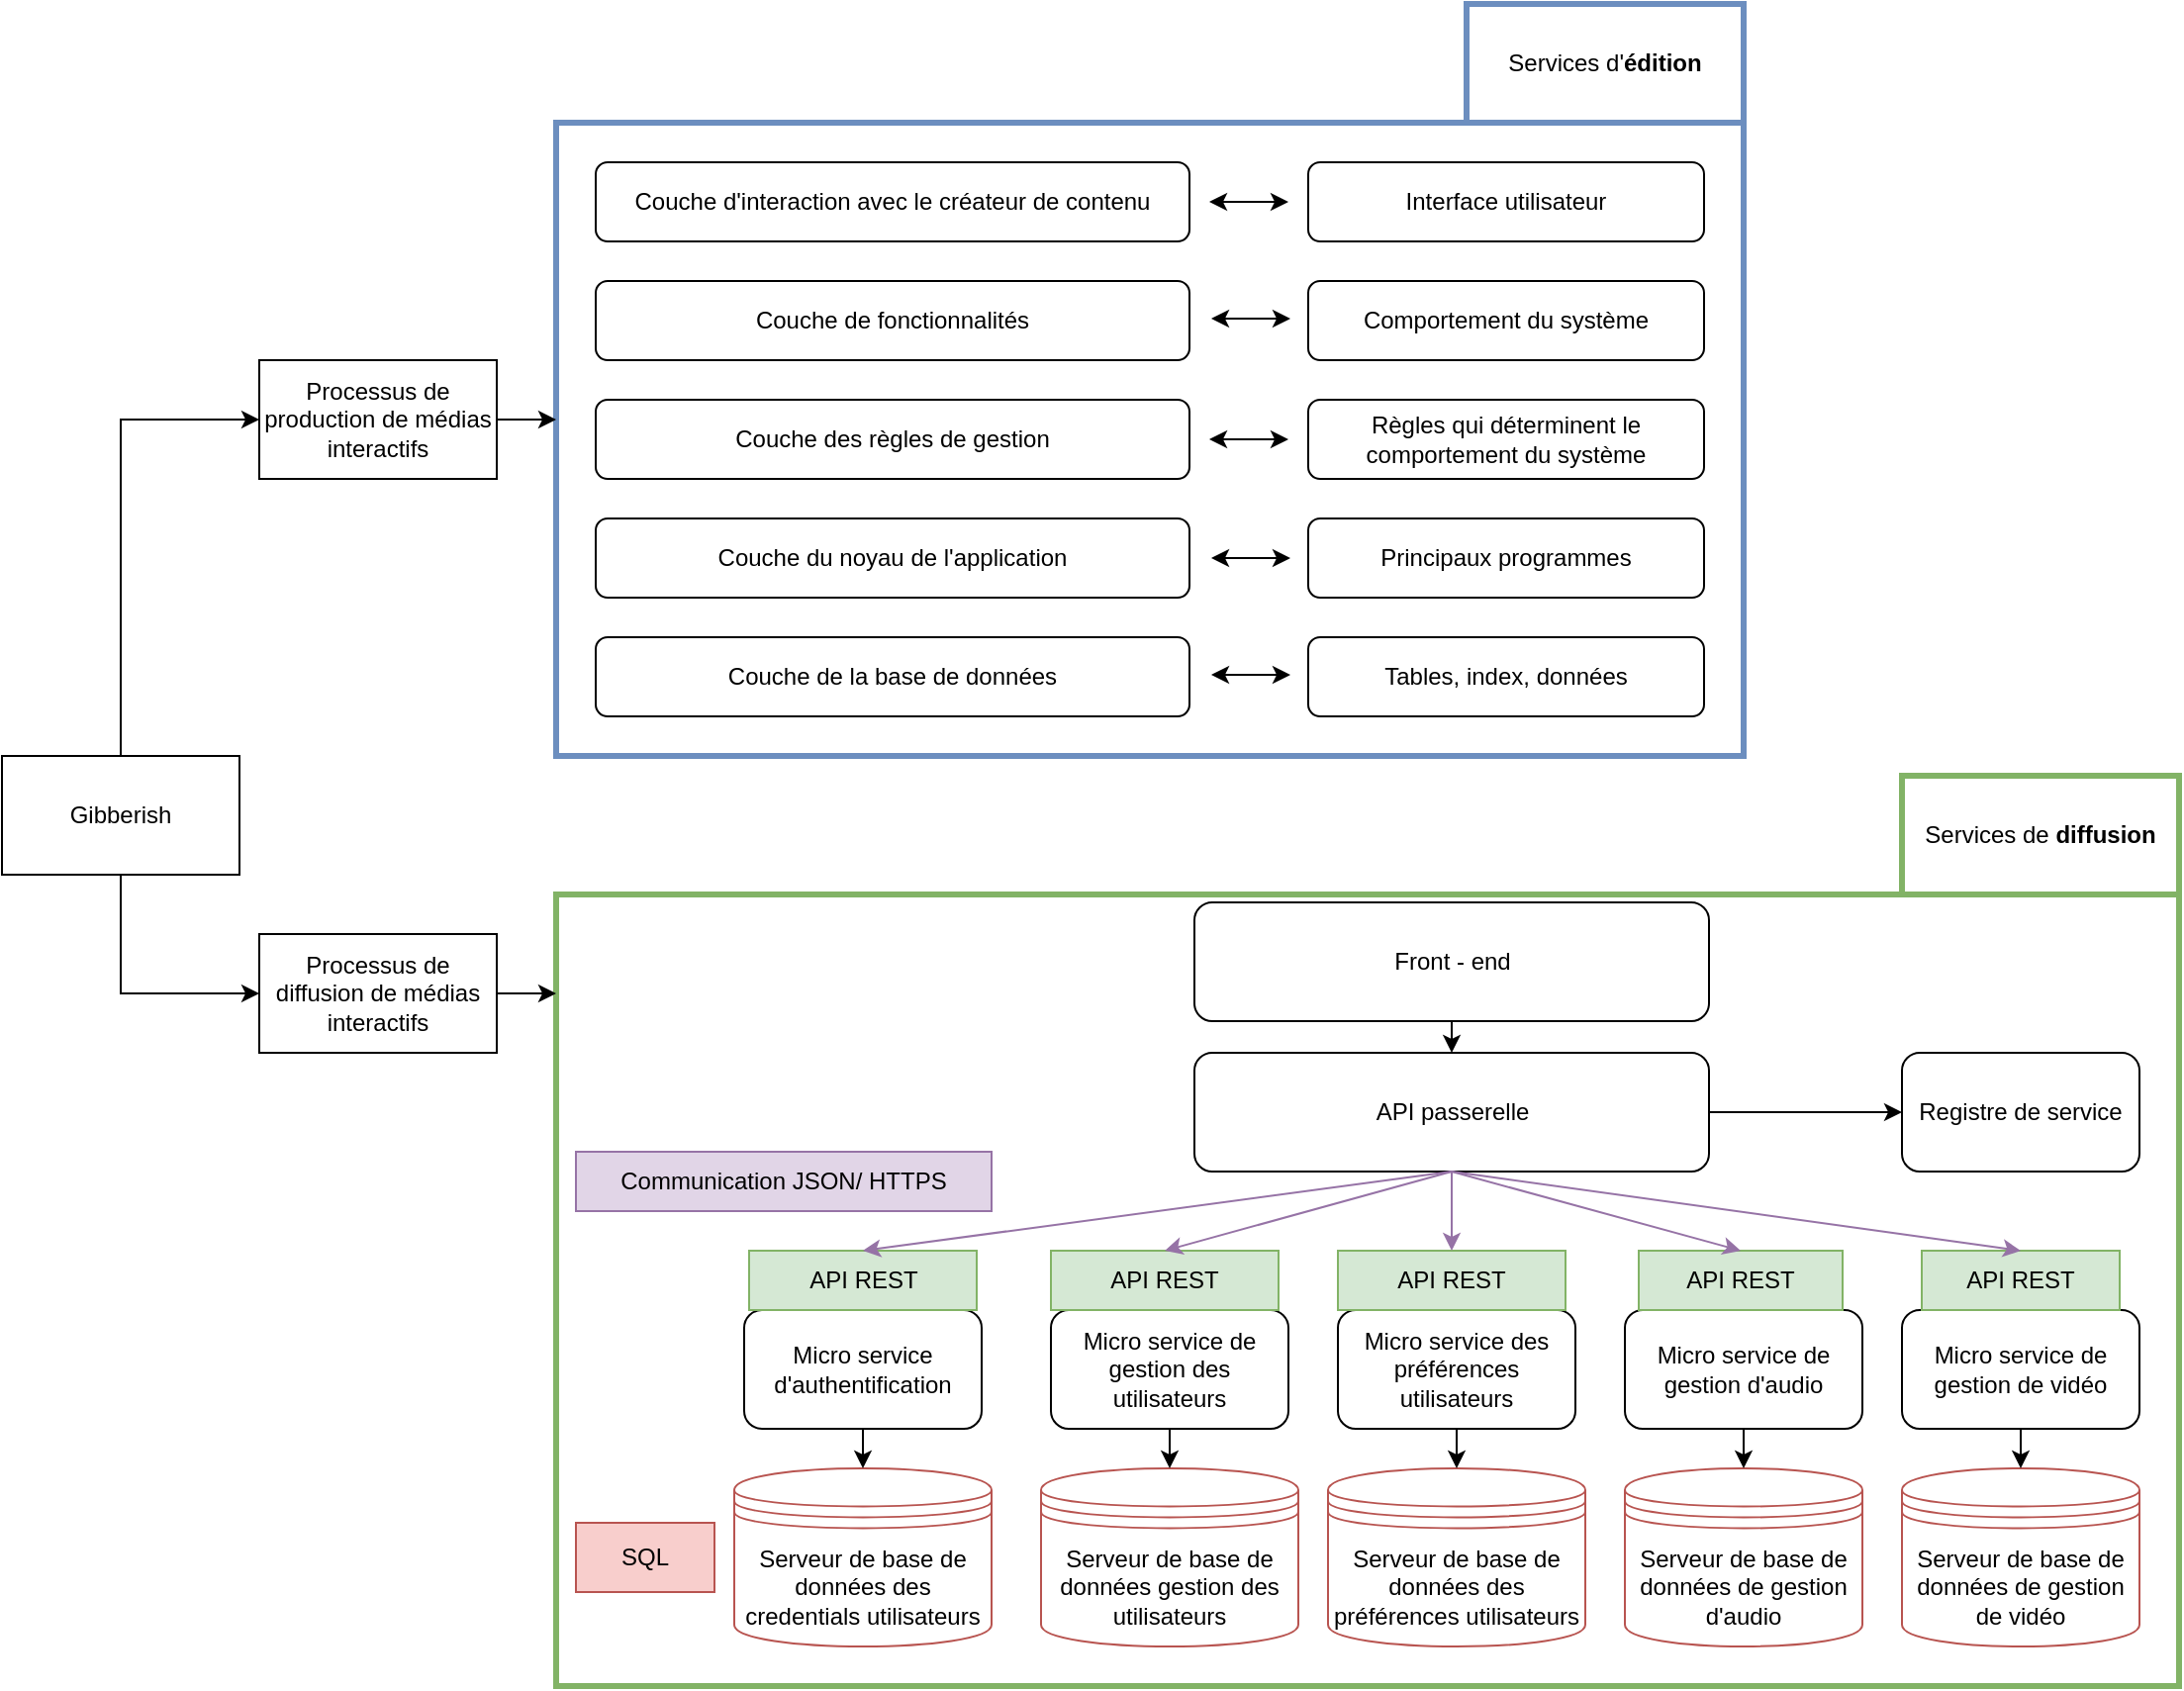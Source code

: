 <mxfile version="20.5.3" type="github">
  <diagram id="J4lTsCqaWdvs94E4tDBU" name="Page-1">
    <mxGraphModel dx="1422" dy="724" grid="1" gridSize="10" guides="1" tooltips="1" connect="1" arrows="1" fold="1" page="1" pageScale="1" pageWidth="827" pageHeight="1169" math="0" shadow="0">
      <root>
        <mxCell id="0" />
        <mxCell id="1" parent="0" />
        <mxCell id="wo86FMuEZb9ytW6Cp0ga-16" value="" style="rounded=0;whiteSpace=wrap;html=1;fillColor=none;strokeColor=#6c8ebf;strokeWidth=3;" parent="1" vertex="1">
          <mxGeometry x="280" y="210" width="600" height="320" as="geometry" />
        </mxCell>
        <mxCell id="wo86FMuEZb9ytW6Cp0ga-19" value="" style="rounded=0;whiteSpace=wrap;html=1;strokeWidth=3;fillColor=none;strokeColor=#82b366;" parent="1" vertex="1">
          <mxGeometry x="280" y="600" width="820" height="400" as="geometry" />
        </mxCell>
        <mxCell id="wo86FMuEZb9ytW6Cp0ga-1" value="Couche d&#39;interaction avec le créateur de contenu" style="rounded=1;whiteSpace=wrap;html=1;" parent="1" vertex="1">
          <mxGeometry x="300" y="230" width="300" height="40" as="geometry" />
        </mxCell>
        <mxCell id="wo86FMuEZb9ytW6Cp0ga-2" value="Couche de fonctionnalités" style="rounded=1;whiteSpace=wrap;html=1;" parent="1" vertex="1">
          <mxGeometry x="300" y="290" width="300" height="40" as="geometry" />
        </mxCell>
        <mxCell id="wo86FMuEZb9ytW6Cp0ga-3" value="Couche des règles de gestion" style="rounded=1;whiteSpace=wrap;html=1;" parent="1" vertex="1">
          <mxGeometry x="300" y="350" width="300" height="40" as="geometry" />
        </mxCell>
        <mxCell id="wo86FMuEZb9ytW6Cp0ga-4" value="Couche de la base de données" style="rounded=1;whiteSpace=wrap;html=1;" parent="1" vertex="1">
          <mxGeometry x="300" y="470" width="300" height="40" as="geometry" />
        </mxCell>
        <mxCell id="wo86FMuEZb9ytW6Cp0ga-5" value="Couche du noyau de l&#39;application" style="rounded=1;whiteSpace=wrap;html=1;" parent="1" vertex="1">
          <mxGeometry x="300" y="410" width="300" height="40" as="geometry" />
        </mxCell>
        <mxCell id="wo86FMuEZb9ytW6Cp0ga-6" value="Interface utilisateur" style="rounded=1;whiteSpace=wrap;html=1;" parent="1" vertex="1">
          <mxGeometry x="660" y="230" width="200" height="40" as="geometry" />
        </mxCell>
        <mxCell id="wo86FMuEZb9ytW6Cp0ga-7" value="Comportement du système" style="rounded=1;whiteSpace=wrap;html=1;" parent="1" vertex="1">
          <mxGeometry x="660" y="290" width="200" height="40" as="geometry" />
        </mxCell>
        <mxCell id="wo86FMuEZb9ytW6Cp0ga-8" value="Règles qui déterminent le comportement du système" style="rounded=1;whiteSpace=wrap;html=1;" parent="1" vertex="1">
          <mxGeometry x="660" y="350" width="200" height="40" as="geometry" />
        </mxCell>
        <mxCell id="wo86FMuEZb9ytW6Cp0ga-9" value="Principaux programmes" style="rounded=1;whiteSpace=wrap;html=1;" parent="1" vertex="1">
          <mxGeometry x="660" y="410" width="200" height="40" as="geometry" />
        </mxCell>
        <mxCell id="wo86FMuEZb9ytW6Cp0ga-10" value="Tables, index, données" style="rounded=1;whiteSpace=wrap;html=1;" parent="1" vertex="1">
          <mxGeometry x="660" y="470" width="200" height="40" as="geometry" />
        </mxCell>
        <mxCell id="wo86FMuEZb9ytW6Cp0ga-11" value="" style="endArrow=classic;startArrow=classic;html=1;rounded=0;" parent="1" edge="1">
          <mxGeometry width="50" height="50" relative="1" as="geometry">
            <mxPoint x="610" y="250" as="sourcePoint" />
            <mxPoint x="650" y="250" as="targetPoint" />
          </mxGeometry>
        </mxCell>
        <mxCell id="wo86FMuEZb9ytW6Cp0ga-12" value="" style="endArrow=classic;startArrow=classic;html=1;rounded=0;" parent="1" edge="1">
          <mxGeometry width="50" height="50" relative="1" as="geometry">
            <mxPoint x="611" y="309" as="sourcePoint" />
            <mxPoint x="651" y="309" as="targetPoint" />
          </mxGeometry>
        </mxCell>
        <mxCell id="wo86FMuEZb9ytW6Cp0ga-13" value="" style="endArrow=classic;startArrow=classic;html=1;rounded=0;" parent="1" edge="1">
          <mxGeometry width="50" height="50" relative="1" as="geometry">
            <mxPoint x="610" y="370" as="sourcePoint" />
            <mxPoint x="650" y="370" as="targetPoint" />
          </mxGeometry>
        </mxCell>
        <mxCell id="wo86FMuEZb9ytW6Cp0ga-14" value="" style="endArrow=classic;startArrow=classic;html=1;rounded=0;" parent="1" edge="1">
          <mxGeometry width="50" height="50" relative="1" as="geometry">
            <mxPoint x="611" y="430" as="sourcePoint" />
            <mxPoint x="651" y="430" as="targetPoint" />
          </mxGeometry>
        </mxCell>
        <mxCell id="wo86FMuEZb9ytW6Cp0ga-15" value="" style="endArrow=classic;startArrow=classic;html=1;rounded=0;" parent="1" edge="1">
          <mxGeometry width="50" height="50" relative="1" as="geometry">
            <mxPoint x="611" y="489" as="sourcePoint" />
            <mxPoint x="651" y="489" as="targetPoint" />
          </mxGeometry>
        </mxCell>
        <mxCell id="wo86FMuEZb9ytW6Cp0ga-17" value="Services d&#39;&lt;b&gt;édition&lt;/b&gt;" style="rounded=0;whiteSpace=wrap;html=1;strokeWidth=3;fillColor=none;strokeColor=#6c8ebf;" parent="1" vertex="1">
          <mxGeometry x="740" y="150" width="140" height="60" as="geometry" />
        </mxCell>
        <mxCell id="wo86FMuEZb9ytW6Cp0ga-20" value="Services de &lt;b&gt;diffusion&lt;/b&gt;" style="rounded=0;whiteSpace=wrap;html=1;strokeWidth=3;fillColor=none;strokeColor=#82b366;" parent="1" vertex="1">
          <mxGeometry x="960" y="540" width="140" height="60" as="geometry" />
        </mxCell>
        <mxCell id="wo86FMuEZb9ytW6Cp0ga-26" value="Gibberish" style="rounded=0;whiteSpace=wrap;html=1;strokeWidth=1;fillColor=none;" parent="1" vertex="1">
          <mxGeometry y="530" width="120" height="60" as="geometry" />
        </mxCell>
        <mxCell id="wo86FMuEZb9ytW6Cp0ga-27" value="Processus de production de médias interactifs" style="rounded=0;whiteSpace=wrap;html=1;strokeWidth=1;fillColor=none;" parent="1" vertex="1">
          <mxGeometry x="130" y="330" width="120" height="60" as="geometry" />
        </mxCell>
        <mxCell id="wo86FMuEZb9ytW6Cp0ga-28" value="Processus de diffusion de médias interactifs" style="rounded=0;whiteSpace=wrap;html=1;strokeWidth=1;fillColor=none;" parent="1" vertex="1">
          <mxGeometry x="130" y="620" width="120" height="60" as="geometry" />
        </mxCell>
        <mxCell id="wo86FMuEZb9ytW6Cp0ga-29" value="" style="endArrow=classic;html=1;rounded=0;exitX=0.5;exitY=0;exitDx=0;exitDy=0;entryX=0;entryY=0.5;entryDx=0;entryDy=0;" parent="1" source="wo86FMuEZb9ytW6Cp0ga-26" target="wo86FMuEZb9ytW6Cp0ga-27" edge="1">
          <mxGeometry width="50" height="50" relative="1" as="geometry">
            <mxPoint x="450" y="570" as="sourcePoint" />
            <mxPoint x="80" y="360" as="targetPoint" />
            <Array as="points">
              <mxPoint x="60" y="360" />
            </Array>
          </mxGeometry>
        </mxCell>
        <mxCell id="wo86FMuEZb9ytW6Cp0ga-30" value="" style="endArrow=classic;html=1;rounded=0;exitX=1;exitY=0.5;exitDx=0;exitDy=0;" parent="1" source="wo86FMuEZb9ytW6Cp0ga-27" edge="1">
          <mxGeometry width="50" height="50" relative="1" as="geometry">
            <mxPoint x="450" y="570" as="sourcePoint" />
            <mxPoint x="280" y="360" as="targetPoint" />
          </mxGeometry>
        </mxCell>
        <mxCell id="wo86FMuEZb9ytW6Cp0ga-31" value="" style="endArrow=classic;html=1;rounded=0;exitX=0.5;exitY=1;exitDx=0;exitDy=0;entryX=0;entryY=0.5;entryDx=0;entryDy=0;" parent="1" source="wo86FMuEZb9ytW6Cp0ga-26" target="wo86FMuEZb9ytW6Cp0ga-28" edge="1">
          <mxGeometry width="50" height="50" relative="1" as="geometry">
            <mxPoint x="60" y="880" as="sourcePoint" />
            <mxPoint x="160" y="710" as="targetPoint" />
            <Array as="points">
              <mxPoint x="60" y="650" />
            </Array>
          </mxGeometry>
        </mxCell>
        <mxCell id="SsCDJ0o37DeABF8u1zy4-1" value="API passerelle" style="rounded=1;whiteSpace=wrap;html=1;" parent="1" vertex="1">
          <mxGeometry x="602.5" y="680" width="260" height="60" as="geometry" />
        </mxCell>
        <mxCell id="SsCDJ0o37DeABF8u1zy4-2" value="Registre de service" style="rounded=1;whiteSpace=wrap;html=1;" parent="1" vertex="1">
          <mxGeometry x="960" y="680" width="120" height="60" as="geometry" />
        </mxCell>
        <mxCell id="SsCDJ0o37DeABF8u1zy4-5" value="&lt;div&gt;Micro service d&#39;authentification&lt;br&gt;&lt;/div&gt;" style="rounded=1;whiteSpace=wrap;html=1;" parent="1" vertex="1">
          <mxGeometry x="375" y="810" width="120" height="60" as="geometry" />
        </mxCell>
        <mxCell id="SsCDJ0o37DeABF8u1zy4-7" value="&lt;div&gt;Micro service de gestion de vidéo&lt;br&gt;&lt;/div&gt;" style="rounded=1;whiteSpace=wrap;html=1;" parent="1" vertex="1">
          <mxGeometry x="960" y="810" width="120" height="60" as="geometry" />
        </mxCell>
        <mxCell id="SsCDJ0o37DeABF8u1zy4-12" value="Serveur de base de données des credentials utilisateurs" style="shape=datastore;whiteSpace=wrap;html=1;fillColor=none;strokeColor=#b85450;" parent="1" vertex="1">
          <mxGeometry x="370" y="890" width="130" height="90" as="geometry" />
        </mxCell>
        <mxCell id="SsCDJ0o37DeABF8u1zy4-13" value="Serveur de base de données de gestion d&#39;audio" style="shape=datastore;whiteSpace=wrap;html=1;fillColor=none;strokeColor=#b85450;" parent="1" vertex="1">
          <mxGeometry x="820" y="890" width="120" height="90" as="geometry" />
        </mxCell>
        <mxCell id="SsCDJ0o37DeABF8u1zy4-14" value="Serveur de base de données de gestion de vidéo" style="shape=datastore;whiteSpace=wrap;html=1;fillColor=none;strokeColor=#b85450;" parent="1" vertex="1">
          <mxGeometry x="960" y="890" width="120" height="90" as="geometry" />
        </mxCell>
        <mxCell id="SsCDJ0o37DeABF8u1zy4-15" value="Front - end" style="rounded=1;whiteSpace=wrap;html=1;" parent="1" vertex="1">
          <mxGeometry x="602.5" y="604" width="260" height="60" as="geometry" />
        </mxCell>
        <mxCell id="SsCDJ0o37DeABF8u1zy4-16" value="" style="endArrow=classic;html=1;rounded=0;entryX=0.5;entryY=0;entryDx=0;entryDy=0;exitX=0.5;exitY=1;exitDx=0;exitDy=0;" parent="1" source="SsCDJ0o37DeABF8u1zy4-15" target="SsCDJ0o37DeABF8u1zy4-1" edge="1">
          <mxGeometry width="50" height="50" relative="1" as="geometry">
            <mxPoint x="634" y="870" as="sourcePoint" />
            <mxPoint x="684" y="820" as="targetPoint" />
          </mxGeometry>
        </mxCell>
        <mxCell id="SsCDJ0o37DeABF8u1zy4-17" value="" style="endArrow=classic;html=1;rounded=0;entryX=0;entryY=0.5;entryDx=0;entryDy=0;exitX=1;exitY=0.5;exitDx=0;exitDy=0;" parent="1" source="SsCDJ0o37DeABF8u1zy4-1" target="SsCDJ0o37DeABF8u1zy4-2" edge="1">
          <mxGeometry width="50" height="50" relative="1" as="geometry">
            <mxPoint x="724" y="754.5" as="sourcePoint" />
            <mxPoint x="684" y="924.5" as="targetPoint" />
          </mxGeometry>
        </mxCell>
        <mxCell id="SsCDJ0o37DeABF8u1zy4-18" value="" style="endArrow=classic;html=1;rounded=0;entryX=0.5;entryY=0;entryDx=0;entryDy=0;exitX=0.5;exitY=1;exitDx=0;exitDy=0;" parent="1" source="SsCDJ0o37DeABF8u1zy4-5" target="SsCDJ0o37DeABF8u1zy4-12" edge="1">
          <mxGeometry width="50" height="50" relative="1" as="geometry">
            <mxPoint x="625" y="900" as="sourcePoint" />
            <mxPoint x="675" y="850" as="targetPoint" />
          </mxGeometry>
        </mxCell>
        <mxCell id="SsCDJ0o37DeABF8u1zy4-23" value="&lt;div&gt;Micro service de gestion d&#39;audio&lt;br&gt;&lt;/div&gt;" style="rounded=1;whiteSpace=wrap;html=1;" parent="1" vertex="1">
          <mxGeometry x="820" y="810" width="120" height="60" as="geometry" />
        </mxCell>
        <mxCell id="SsCDJ0o37DeABF8u1zy4-28" value="" style="endArrow=classic;html=1;rounded=0;entryX=0.5;entryY=0;entryDx=0;entryDy=0;exitX=0.5;exitY=1;exitDx=0;exitDy=0;" parent="1" source="SsCDJ0o37DeABF8u1zy4-23" target="SsCDJ0o37DeABF8u1zy4-13" edge="1">
          <mxGeometry width="50" height="50" relative="1" as="geometry">
            <mxPoint x="1250" y="870" as="sourcePoint" />
            <mxPoint x="1300" y="820" as="targetPoint" />
          </mxGeometry>
        </mxCell>
        <mxCell id="SsCDJ0o37DeABF8u1zy4-29" value="" style="endArrow=classic;html=1;rounded=0;entryX=0.5;entryY=0;entryDx=0;entryDy=0;exitX=0.5;exitY=1;exitDx=0;exitDy=0;" parent="1" source="SsCDJ0o37DeABF8u1zy4-7" target="SsCDJ0o37DeABF8u1zy4-14" edge="1">
          <mxGeometry width="50" height="50" relative="1" as="geometry">
            <mxPoint x="997" y="977" as="sourcePoint" />
            <mxPoint x="997" y="997" as="targetPoint" />
          </mxGeometry>
        </mxCell>
        <mxCell id="SsCDJ0o37DeABF8u1zy4-33" value="&lt;div&gt;Micro service de gestion des utilisateurs&lt;br&gt;&lt;/div&gt;" style="rounded=1;whiteSpace=wrap;html=1;" parent="1" vertex="1">
          <mxGeometry x="530" y="810" width="120" height="60" as="geometry" />
        </mxCell>
        <mxCell id="SsCDJ0o37DeABF8u1zy4-34" value="Serveur de base de données gestion des utilisateurs" style="shape=datastore;whiteSpace=wrap;html=1;fillColor=none;strokeColor=#b85450;" parent="1" vertex="1">
          <mxGeometry x="525" y="890" width="130" height="90" as="geometry" />
        </mxCell>
        <mxCell id="SsCDJ0o37DeABF8u1zy4-35" value="" style="endArrow=classic;html=1;rounded=0;entryX=0.5;entryY=0;entryDx=0;entryDy=0;exitX=0.5;exitY=1;exitDx=0;exitDy=0;" parent="1" source="SsCDJ0o37DeABF8u1zy4-33" target="SsCDJ0o37DeABF8u1zy4-34" edge="1">
          <mxGeometry width="50" height="50" relative="1" as="geometry">
            <mxPoint x="780" y="900" as="sourcePoint" />
            <mxPoint x="830" y="850" as="targetPoint" />
          </mxGeometry>
        </mxCell>
        <mxCell id="SsCDJ0o37DeABF8u1zy4-40" value="&lt;div&gt;Micro service des préférences utilisateurs&lt;br&gt;&lt;/div&gt;" style="rounded=1;whiteSpace=wrap;html=1;" parent="1" vertex="1">
          <mxGeometry x="675" y="810" width="120" height="60" as="geometry" />
        </mxCell>
        <mxCell id="SsCDJ0o37DeABF8u1zy4-41" value="Serveur de base de données des préférences utilisateurs" style="shape=datastore;whiteSpace=wrap;html=1;fillColor=none;strokeColor=#b85450;" parent="1" vertex="1">
          <mxGeometry x="670" y="890" width="130" height="90" as="geometry" />
        </mxCell>
        <mxCell id="SsCDJ0o37DeABF8u1zy4-42" value="" style="endArrow=classic;html=1;rounded=0;entryX=0.5;entryY=0;entryDx=0;entryDy=0;exitX=0.5;exitY=1;exitDx=0;exitDy=0;" parent="1" source="SsCDJ0o37DeABF8u1zy4-40" target="SsCDJ0o37DeABF8u1zy4-41" edge="1">
          <mxGeometry width="50" height="50" relative="1" as="geometry">
            <mxPoint x="925" y="900" as="sourcePoint" />
            <mxPoint x="975" y="850" as="targetPoint" />
          </mxGeometry>
        </mxCell>
        <mxCell id="SsCDJ0o37DeABF8u1zy4-48" value="" style="endArrow=classic;html=1;rounded=0;entryX=0.5;entryY=0;entryDx=0;entryDy=0;exitX=0.5;exitY=1;exitDx=0;exitDy=0;startArrow=none;" parent="1" source="xsgijD-SskbSGqHChYv_-1" target="SsCDJ0o37DeABF8u1zy4-5" edge="1">
          <mxGeometry width="50" height="50" relative="1" as="geometry">
            <mxPoint x="710" y="880" as="sourcePoint" />
            <mxPoint x="760" y="830" as="targetPoint" />
          </mxGeometry>
        </mxCell>
        <mxCell id="xsgijD-SskbSGqHChYv_-1" value="API REST" style="rounded=0;whiteSpace=wrap;html=1;fillColor=#d5e8d4;strokeColor=#82b366;" vertex="1" parent="1">
          <mxGeometry x="377.5" y="780" width="115" height="30" as="geometry" />
        </mxCell>
        <mxCell id="xsgijD-SskbSGqHChYv_-3" value="" style="endArrow=classic;html=1;rounded=0;entryX=0.5;entryY=0;entryDx=0;entryDy=0;exitX=0.5;exitY=1;exitDx=0;exitDy=0;fillColor=#e1d5e7;strokeColor=#9673a6;" edge="1" parent="1" source="SsCDJ0o37DeABF8u1zy4-1" target="xsgijD-SskbSGqHChYv_-1">
          <mxGeometry width="50" height="50" relative="1" as="geometry">
            <mxPoint x="560" y="730" as="sourcePoint" />
            <mxPoint x="610" y="680" as="targetPoint" />
          </mxGeometry>
        </mxCell>
        <mxCell id="xsgijD-SskbSGqHChYv_-4" value="API REST" style="rounded=0;whiteSpace=wrap;html=1;fillColor=#d5e8d4;strokeColor=#82b366;" vertex="1" parent="1">
          <mxGeometry x="530" y="780" width="115" height="30" as="geometry" />
        </mxCell>
        <mxCell id="xsgijD-SskbSGqHChYv_-5" value="" style="endArrow=classic;html=1;rounded=0;entryX=0.5;entryY=0;entryDx=0;entryDy=0;exitX=0.5;exitY=1;exitDx=0;exitDy=0;fillColor=#e1d5e7;strokeColor=#9673a6;" edge="1" parent="1" target="xsgijD-SskbSGqHChYv_-4" source="SsCDJ0o37DeABF8u1zy4-1">
          <mxGeometry width="50" height="50" relative="1" as="geometry">
            <mxPoint x="875" y="720" as="sourcePoint" />
            <mxPoint x="762.5" y="670" as="targetPoint" />
          </mxGeometry>
        </mxCell>
        <mxCell id="xsgijD-SskbSGqHChYv_-6" value="API REST" style="rounded=0;whiteSpace=wrap;html=1;fillColor=#d5e8d4;strokeColor=#82b366;" vertex="1" parent="1">
          <mxGeometry x="675" y="780" width="115" height="30" as="geometry" />
        </mxCell>
        <mxCell id="xsgijD-SskbSGqHChYv_-7" value="" style="endArrow=classic;html=1;rounded=0;entryX=0.5;entryY=0;entryDx=0;entryDy=0;exitX=0.5;exitY=1;exitDx=0;exitDy=0;fillColor=#e1d5e7;strokeColor=#9673a6;" edge="1" parent="1" target="xsgijD-SskbSGqHChYv_-6" source="SsCDJ0o37DeABF8u1zy4-1">
          <mxGeometry width="50" height="50" relative="1" as="geometry">
            <mxPoint x="1030" y="730" as="sourcePoint" />
            <mxPoint x="907.5" y="670" as="targetPoint" />
          </mxGeometry>
        </mxCell>
        <mxCell id="xsgijD-SskbSGqHChYv_-8" value="API REST" style="rounded=0;whiteSpace=wrap;html=1;fillColor=#d5e8d4;strokeColor=#82b366;" vertex="1" parent="1">
          <mxGeometry x="827" y="780" width="103" height="30" as="geometry" />
        </mxCell>
        <mxCell id="xsgijD-SskbSGqHChYv_-9" value="" style="endArrow=classic;html=1;rounded=0;entryX=0.5;entryY=0;entryDx=0;entryDy=0;exitX=0.5;exitY=1;exitDx=0;exitDy=0;fillColor=#e1d5e7;strokeColor=#9673a6;" edge="1" parent="1" target="xsgijD-SskbSGqHChYv_-8" source="SsCDJ0o37DeABF8u1zy4-1">
          <mxGeometry width="50" height="50" relative="1" as="geometry">
            <mxPoint x="1182" y="730" as="sourcePoint" />
            <mxPoint x="1059.5" y="670" as="targetPoint" />
          </mxGeometry>
        </mxCell>
        <mxCell id="xsgijD-SskbSGqHChYv_-10" value="API REST" style="rounded=0;whiteSpace=wrap;html=1;fillColor=#d5e8d4;strokeColor=#82b366;" vertex="1" parent="1">
          <mxGeometry x="970" y="780" width="100" height="30" as="geometry" />
        </mxCell>
        <mxCell id="xsgijD-SskbSGqHChYv_-11" value="" style="endArrow=classic;html=1;rounded=0;entryX=0.5;entryY=0;entryDx=0;entryDy=0;exitX=0.5;exitY=1;exitDx=0;exitDy=0;fillColor=#e1d5e7;strokeColor=#9673a6;" edge="1" parent="1" target="xsgijD-SskbSGqHChYv_-10" source="SsCDJ0o37DeABF8u1zy4-1">
          <mxGeometry width="50" height="50" relative="1" as="geometry">
            <mxPoint x="1325" y="730" as="sourcePoint" />
            <mxPoint x="1202.5" y="670" as="targetPoint" />
          </mxGeometry>
        </mxCell>
        <mxCell id="xsgijD-SskbSGqHChYv_-13" value="Communication JSON/ HTTPS" style="text;html=1;strokeColor=#9673a6;fillColor=#e1d5e7;align=center;verticalAlign=middle;whiteSpace=wrap;rounded=0;" vertex="1" parent="1">
          <mxGeometry x="290" y="730" width="210" height="30" as="geometry" />
        </mxCell>
        <mxCell id="xsgijD-SskbSGqHChYv_-14" value="SQL" style="rounded=0;whiteSpace=wrap;html=1;fillColor=#f8cecc;strokeColor=#b85450;" vertex="1" parent="1">
          <mxGeometry x="290" y="917.5" width="70" height="35" as="geometry" />
        </mxCell>
        <mxCell id="xsgijD-SskbSGqHChYv_-15" value="" style="endArrow=classic;html=1;rounded=0;exitX=1;exitY=0.5;exitDx=0;exitDy=0;" edge="1" parent="1" source="wo86FMuEZb9ytW6Cp0ga-28">
          <mxGeometry width="50" height="50" relative="1" as="geometry">
            <mxPoint x="560" y="850" as="sourcePoint" />
            <mxPoint x="280" y="650" as="targetPoint" />
          </mxGeometry>
        </mxCell>
      </root>
    </mxGraphModel>
  </diagram>
</mxfile>
